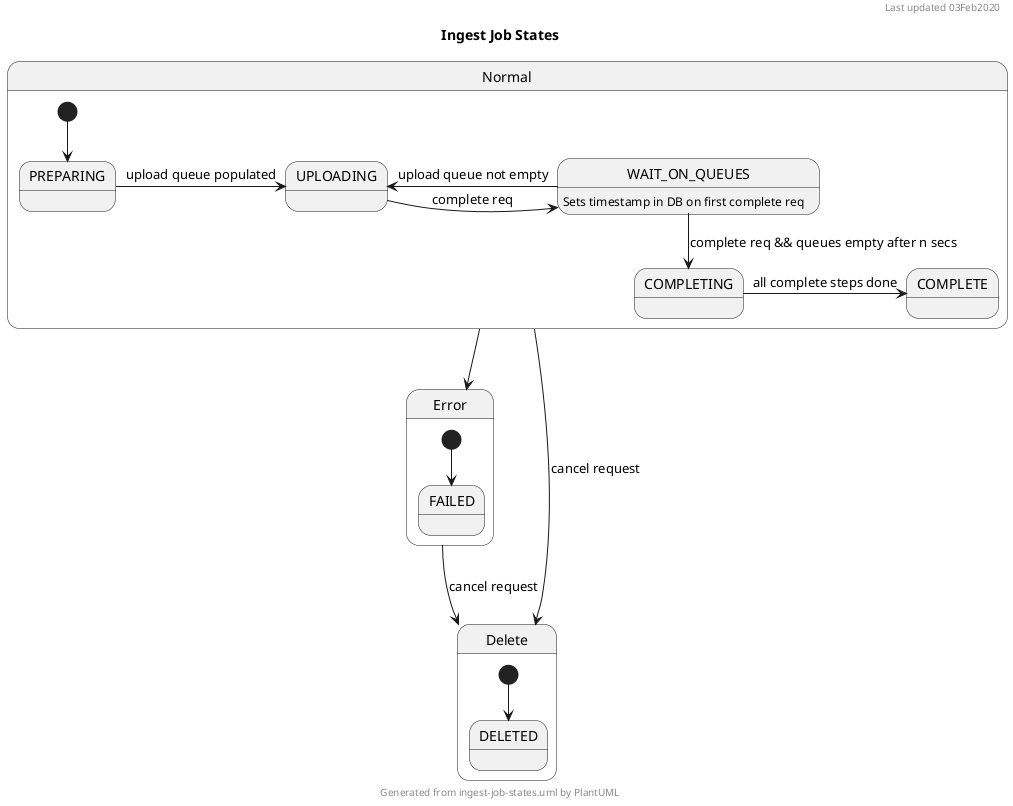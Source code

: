 @startuml

header Last updated 03Feb2020
footer Generated from ingest-job-states.uml by PlantUML
title Ingest Job States

state Normal {
[*] --> PREPARING

PREPARING -> UPLOADING : upload queue populated

UPLOADING -> WAIT_ON_QUEUES : complete req

WAIT_ON_QUEUES : Sets timestamp in DB on first complete req
WAIT_ON_QUEUES --> COMPLETING : complete req && queues empty after n secs
WAIT_ON_QUEUES -> UPLOADING : upload queue not empty

COMPLETING -> COMPLETE : all complete steps done
}

Normal --> Error
Normal --> Delete : cancel request

state Error {
[*] --> FAILED
}

Error --> Delete : cancel request

state Delete {
[*] --> DELETED
}


@enduml
